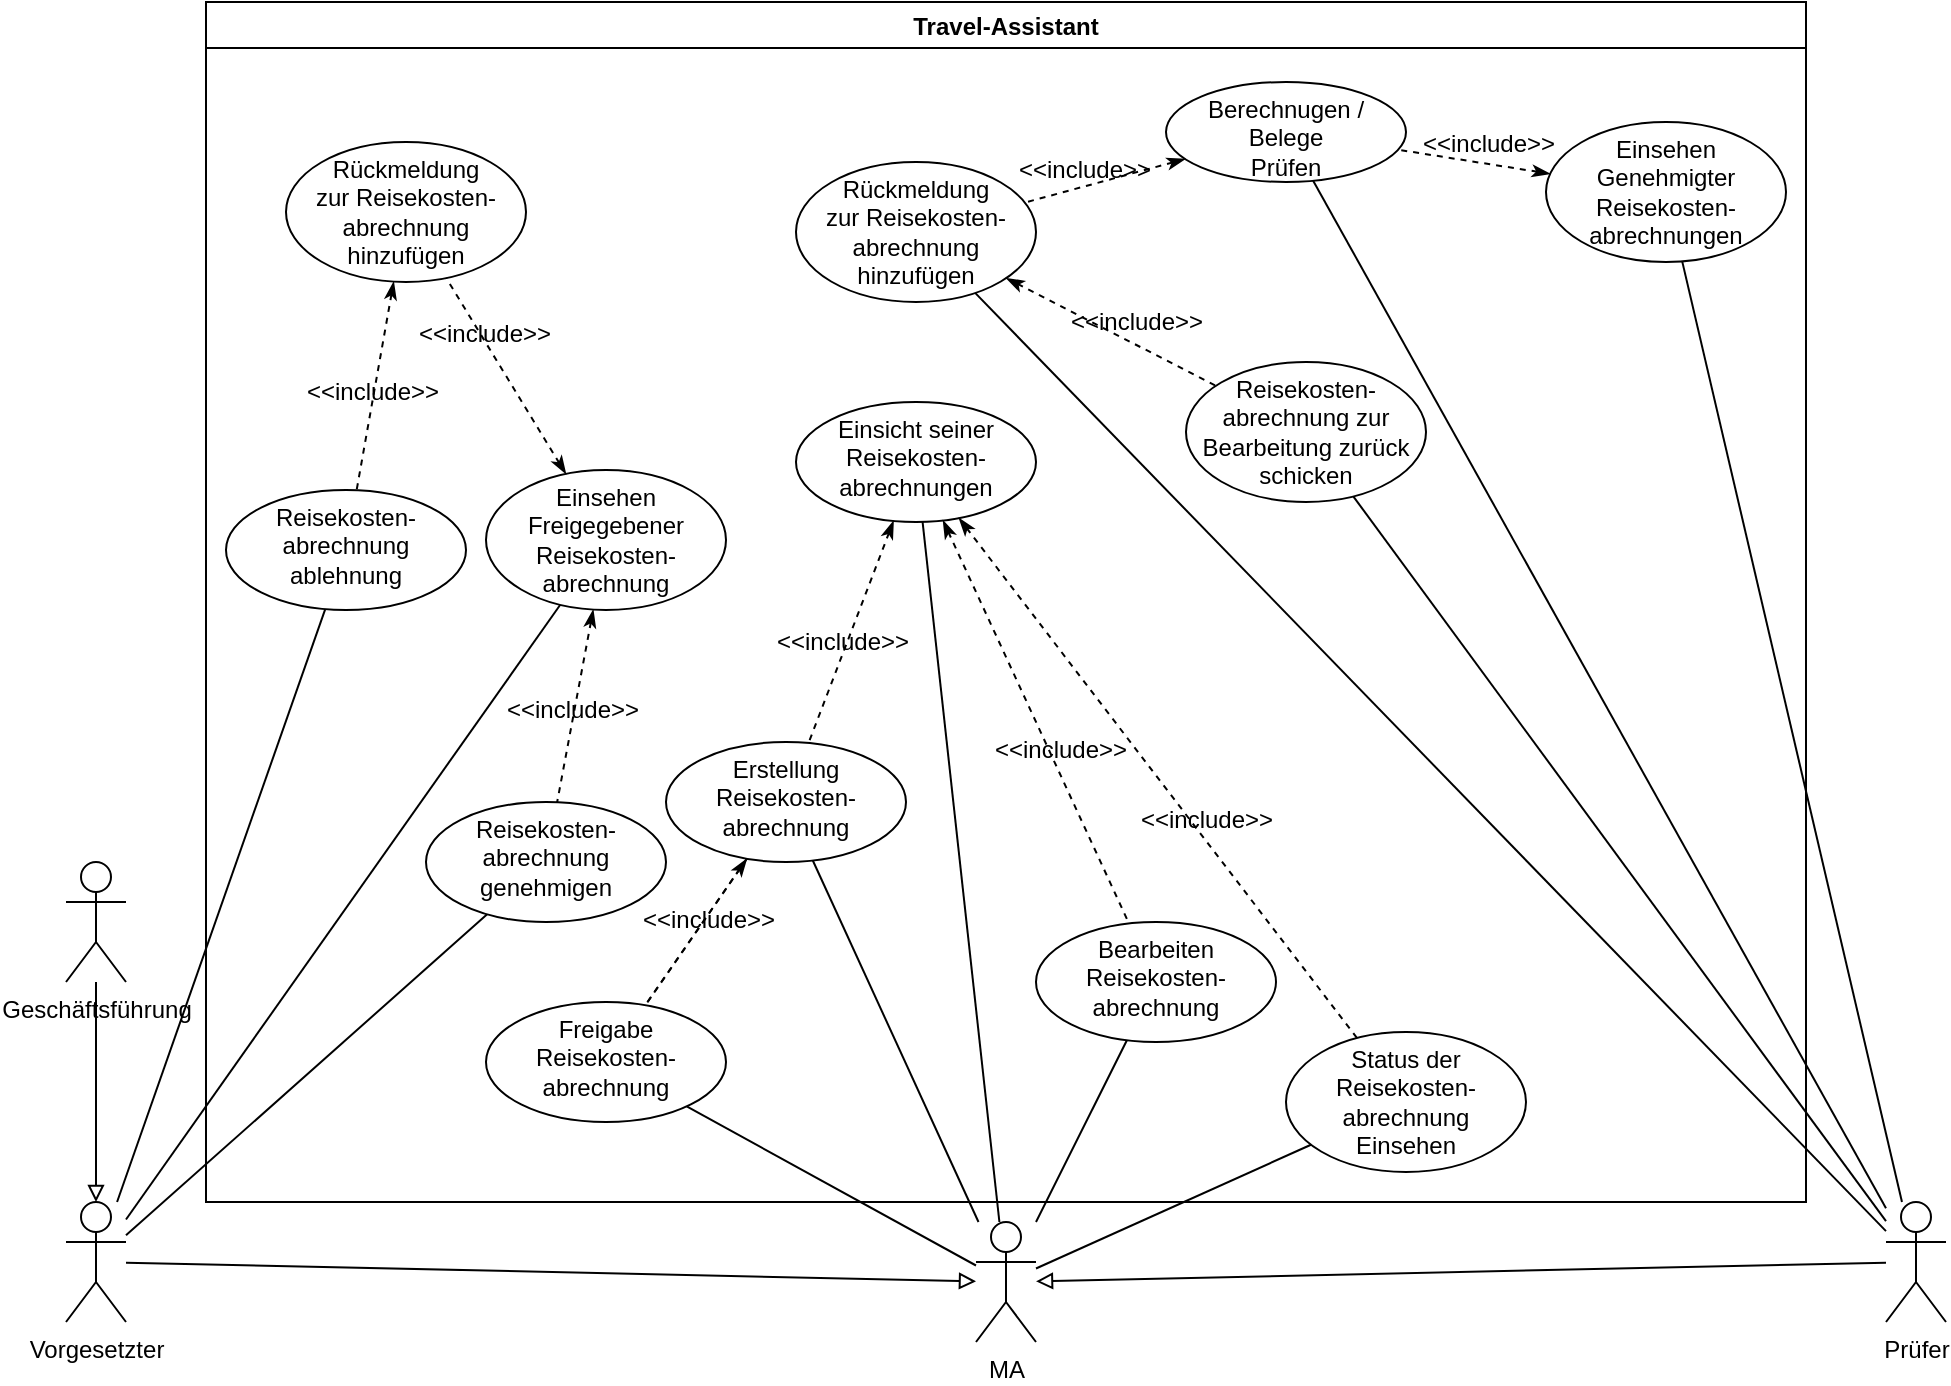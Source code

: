 <mxfile version="20.3.0" type="device"><diagram id="cajD-FGb1kDTuz6nXscE" name="Seite-1"><mxGraphModel dx="504" dy="1018" grid="1" gridSize="10" guides="1" tooltips="1" connect="1" arrows="1" fold="1" page="1" pageScale="1" pageWidth="1169" pageHeight="827" math="0" shadow="0"><root><mxCell id="0"/><mxCell id="1" parent="0"/><mxCell id="2ZF6ptOpIEEvym-gZNjq-12" value="" style="rounded=0;orthogonalLoop=1;jettySize=auto;html=1;endArrow=none;endFill=0;fontFamily=Arial;fontSize=12;labelBackgroundColor=none;" parent="1" source="2ZF6ptOpIEEvym-gZNjq-1" target="2ZF6ptOpIEEvym-gZNjq-11" edge="1"><mxGeometry relative="1" as="geometry"/></mxCell><mxCell id="2ZF6ptOpIEEvym-gZNjq-16" value="" style="edgeStyle=none;rounded=0;orthogonalLoop=1;jettySize=auto;html=1;endArrow=none;endFill=0;fontFamily=Arial;fontSize=12;labelBackgroundColor=none;" parent="1" source="2ZF6ptOpIEEvym-gZNjq-1" target="2ZF6ptOpIEEvym-gZNjq-15" edge="1"><mxGeometry relative="1" as="geometry"/></mxCell><mxCell id="2ZF6ptOpIEEvym-gZNjq-18" style="edgeStyle=none;rounded=0;orthogonalLoop=1;jettySize=auto;html=1;startArrow=none;startFill=0;endArrow=none;endFill=0;fontFamily=Arial;fontSize=12;labelBackgroundColor=none;" parent="1" source="2ZF6ptOpIEEvym-gZNjq-1" target="2ZF6ptOpIEEvym-gZNjq-13" edge="1"><mxGeometry relative="1" as="geometry"/></mxCell><mxCell id="2ZF6ptOpIEEvym-gZNjq-20" value="" style="edgeStyle=none;rounded=0;orthogonalLoop=1;jettySize=auto;html=1;startArrow=none;startFill=0;endArrow=none;endFill=0;fontFamily=Arial;fontSize=12;labelBackgroundColor=none;" parent="1" source="2ZF6ptOpIEEvym-gZNjq-1" target="2ZF6ptOpIEEvym-gZNjq-19" edge="1"><mxGeometry relative="1" as="geometry"/></mxCell><mxCell id="2ZF6ptOpIEEvym-gZNjq-50" style="edgeStyle=none;rounded=0;orthogonalLoop=1;jettySize=auto;html=1;startArrow=none;startFill=0;endArrow=none;endFill=0;fontFamily=Arial;fontSize=12;labelBackgroundColor=none;" parent="1" source="2ZF6ptOpIEEvym-gZNjq-1" target="2ZF6ptOpIEEvym-gZNjq-48" edge="1"><mxGeometry relative="1" as="geometry"/></mxCell><mxCell id="2ZF6ptOpIEEvym-gZNjq-22" value="" style="edgeStyle=none;rounded=0;orthogonalLoop=1;jettySize=auto;html=1;startArrow=none;startFill=0;endArrow=none;endFill=0;fontFamily=Arial;fontSize=12;labelBackgroundColor=none;" parent="1" source="2ZF6ptOpIEEvym-gZNjq-4" target="2ZF6ptOpIEEvym-gZNjq-21" edge="1"><mxGeometry relative="1" as="geometry"/></mxCell><mxCell id="2ZF6ptOpIEEvym-gZNjq-71" style="edgeStyle=none;rounded=0;orthogonalLoop=1;jettySize=auto;html=1;startArrow=none;startFill=0;endArrow=none;endFill=0;fontFamily=Arial;fontSize=12;labelBackgroundColor=none;" parent="1" source="2ZF6ptOpIEEvym-gZNjq-4" target="2ZF6ptOpIEEvym-gZNjq-70" edge="1"><mxGeometry relative="1" as="geometry"/></mxCell><mxCell id="2ZF6ptOpIEEvym-gZNjq-76" style="edgeStyle=none;rounded=0;orthogonalLoop=1;jettySize=auto;html=1;startArrow=none;startFill=0;endArrow=none;endFill=0;fontFamily=Arial;fontSize=12;labelBackgroundColor=none;" parent="1" source="2ZF6ptOpIEEvym-gZNjq-4" target="2ZF6ptOpIEEvym-gZNjq-69" edge="1"><mxGeometry relative="1" as="geometry"/></mxCell><mxCell id="MFESCSOZ6SqHmT5D4SGM-8" style="edgeStyle=none;rounded=0;orthogonalLoop=1;jettySize=auto;html=1;labelBackgroundColor=none;endArrow=block;endFill=0;fontFamily=Arial;fontSize=12;" parent="1" source="2ZF6ptOpIEEvym-gZNjq-4" target="2ZF6ptOpIEEvym-gZNjq-1" edge="1"><mxGeometry relative="1" as="geometry"/></mxCell><mxCell id="3" style="edgeStyle=none;html=1;endArrow=none;endFill=0;fontFamily=Arial;fontSize=12;labelBackgroundColor=none;" parent="1" source="2ZF6ptOpIEEvym-gZNjq-4" target="2ZF6ptOpIEEvym-gZNjq-65" edge="1"><mxGeometry relative="1" as="geometry"/></mxCell><mxCell id="2ZF6ptOpIEEvym-gZNjq-4" value="Prüfer" style="shape=umlActor;verticalLabelPosition=bottom;verticalAlign=top;html=1;fontFamily=Arial;fontSize=12;labelBackgroundColor=none;" parent="1" vertex="1"><mxGeometry x="2200" y="680" width="30" height="60" as="geometry"/></mxCell><mxCell id="2ZF6ptOpIEEvym-gZNjq-29" style="edgeStyle=none;rounded=0;orthogonalLoop=1;jettySize=auto;html=1;startArrow=none;startFill=0;endArrow=none;endFill=0;fontFamily=Arial;fontSize=12;labelBackgroundColor=none;" parent="1" source="2ZF6ptOpIEEvym-gZNjq-5" target="2ZF6ptOpIEEvym-gZNjq-23" edge="1"><mxGeometry relative="1" as="geometry"/></mxCell><mxCell id="2ZF6ptOpIEEvym-gZNjq-41" style="edgeStyle=none;rounded=0;orthogonalLoop=1;jettySize=auto;html=1;startArrow=none;startFill=0;endArrow=none;endFill=0;fontFamily=Arial;fontSize=12;labelBackgroundColor=none;" parent="1" source="2ZF6ptOpIEEvym-gZNjq-5" target="2ZF6ptOpIEEvym-gZNjq-36" edge="1"><mxGeometry relative="1" as="geometry"/></mxCell><mxCell id="MFESCSOZ6SqHmT5D4SGM-7" style="rounded=0;orthogonalLoop=1;jettySize=auto;html=1;labelBackgroundColor=none;endArrow=block;endFill=0;fontFamily=Arial;fontSize=12;" parent="1" source="2ZF6ptOpIEEvym-gZNjq-5" target="2ZF6ptOpIEEvym-gZNjq-1" edge="1"><mxGeometry relative="1" as="geometry"/></mxCell><mxCell id="2" style="edgeStyle=none;html=1;endArrow=none;endFill=0;fontFamily=Arial;fontSize=12;labelBackgroundColor=none;" parent="1" source="2ZF6ptOpIEEvym-gZNjq-5" target="2ZF6ptOpIEEvym-gZNjq-25" edge="1"><mxGeometry relative="1" as="geometry"/></mxCell><mxCell id="2ZF6ptOpIEEvym-gZNjq-5" value="Vorgesetzter" style="shape=umlActor;verticalLabelPosition=bottom;verticalAlign=top;html=1;fontFamily=Arial;fontSize=12;labelBackgroundColor=none;" parent="1" vertex="1"><mxGeometry x="1290" y="680" width="30" height="60" as="geometry"/></mxCell><mxCell id="2ZF6ptOpIEEvym-gZNjq-33" style="edgeStyle=none;rounded=0;orthogonalLoop=1;jettySize=auto;html=1;startArrow=none;startFill=0;endArrow=block;endFill=0;fontFamily=Arial;fontSize=12;labelBackgroundColor=none;" parent="1" source="2ZF6ptOpIEEvym-gZNjq-32" target="2ZF6ptOpIEEvym-gZNjq-5" edge="1"><mxGeometry relative="1" as="geometry"/></mxCell><mxCell id="2ZF6ptOpIEEvym-gZNjq-32" value="Geschäftsführung" style="shape=umlActor;verticalLabelPosition=bottom;verticalAlign=top;html=1;fontFamily=Arial;fontSize=12;labelBackgroundColor=none;" parent="1" vertex="1"><mxGeometry x="1290" y="510" width="30" height="60" as="geometry"/></mxCell><mxCell id="MFESCSOZ6SqHmT5D4SGM-2" value="Travel-Assistant" style="swimlane;fontFamily=Arial;fontSize=12;labelBackgroundColor=none;" parent="1" vertex="1"><mxGeometry x="1360" y="80" width="800" height="600" as="geometry"/></mxCell><mxCell id="2ZF6ptOpIEEvym-gZNjq-15" value="Einsicht seiner Reisekosten-abrechnungen" style="ellipse;whiteSpace=wrap;html=1;verticalAlign=top;fontFamily=Arial;fontSize=12;labelBackgroundColor=none;" parent="MFESCSOZ6SqHmT5D4SGM-2" vertex="1"><mxGeometry x="295" y="200" width="120" height="60" as="geometry"/></mxCell><mxCell id="2ZF6ptOpIEEvym-gZNjq-48" value="Status der&lt;br style=&quot;font-size: 12px;&quot;&gt;Reisekosten-abrechnung&lt;br style=&quot;font-size: 12px;&quot;&gt;Einsehen" style="ellipse;whiteSpace=wrap;html=1;verticalAlign=top;fontFamily=Arial;fontSize=12;labelBackgroundColor=none;" parent="MFESCSOZ6SqHmT5D4SGM-2" vertex="1"><mxGeometry x="540" y="515" width="120" height="70" as="geometry"/></mxCell><mxCell id="2ZF6ptOpIEEvym-gZNjq-57" value="" style="edgeStyle=none;rounded=0;orthogonalLoop=1;jettySize=auto;html=1;endArrow=none;endFill=0;startArrow=classicThin;startFill=1;dashed=1;fontFamily=Arial;fontSize=12;labelBackgroundColor=none;" parent="MFESCSOZ6SqHmT5D4SGM-2" source="2ZF6ptOpIEEvym-gZNjq-15" target="2ZF6ptOpIEEvym-gZNjq-48" edge="1"><mxGeometry relative="1" as="geometry"><mxPoint x="-806.697" y="511.383" as="sourcePoint"/><mxPoint x="-833.2" y="458.6" as="targetPoint"/><Array as="points"/></mxGeometry></mxCell><mxCell id="2ZF6ptOpIEEvym-gZNjq-58" value="&amp;lt;&amp;lt;include&amp;gt;&amp;gt;" style="edgeLabel;html=1;align=center;verticalAlign=middle;resizable=0;points=[];fontFamily=Arial;fontSize=12;labelBackgroundColor=none;" parent="2ZF6ptOpIEEvym-gZNjq-57" vertex="1" connectable="0"><mxGeometry x="0.246" y="2" relative="1" as="geometry"><mxPoint x="-2" y="-10" as="offset"/></mxGeometry></mxCell><mxCell id="2ZF6ptOpIEEvym-gZNjq-19" value="Bearbeiten&lt;br style=&quot;font-size: 12px;&quot;&gt;Reisekosten-abrechnung" style="ellipse;whiteSpace=wrap;html=1;verticalAlign=top;fontFamily=Arial;fontSize=12;labelBackgroundColor=none;" parent="MFESCSOZ6SqHmT5D4SGM-2" vertex="1"><mxGeometry x="415" y="460" width="120" height="60" as="geometry"/></mxCell><mxCell id="2ZF6ptOpIEEvym-gZNjq-59" value="" style="edgeStyle=none;rounded=0;orthogonalLoop=1;jettySize=auto;html=1;endArrow=none;endFill=0;startArrow=classicThin;startFill=1;dashed=1;fontFamily=Arial;fontSize=12;labelBackgroundColor=none;" parent="MFESCSOZ6SqHmT5D4SGM-2" source="2ZF6ptOpIEEvym-gZNjq-15" target="2ZF6ptOpIEEvym-gZNjq-19" edge="1"><mxGeometry relative="1" as="geometry"><mxPoint x="-792.753" y="195.136" as="sourcePoint"/><mxPoint x="-833.793" y="227.091" as="targetPoint"/><Array as="points"/></mxGeometry></mxCell><mxCell id="2ZF6ptOpIEEvym-gZNjq-60" value="&amp;lt;&amp;lt;include&amp;gt;&amp;gt;" style="edgeLabel;html=1;align=center;verticalAlign=middle;resizable=0;points=[];fontFamily=Arial;fontSize=12;labelBackgroundColor=none;" parent="2ZF6ptOpIEEvym-gZNjq-59" vertex="1" connectable="0"><mxGeometry x="0.246" y="2" relative="1" as="geometry"><mxPoint x="-2" y="-10" as="offset"/></mxGeometry></mxCell><mxCell id="2ZF6ptOpIEEvym-gZNjq-13" value="Freigabe&lt;br style=&quot;font-size: 12px;&quot;&gt;Reisekosten-abrechnung" style="ellipse;whiteSpace=wrap;html=1;verticalAlign=top;fontFamily=Arial;fontSize=12;labelBackgroundColor=none;" parent="MFESCSOZ6SqHmT5D4SGM-2" vertex="1"><mxGeometry x="140" y="500" width="120" height="60" as="geometry"/></mxCell><mxCell id="2ZF6ptOpIEEvym-gZNjq-14" value="" style="edgeStyle=none;rounded=0;orthogonalLoop=1;jettySize=auto;html=1;endArrow=none;endFill=0;startArrow=classicThin;startFill=1;dashed=1;fontFamily=Arial;fontSize=12;labelBackgroundColor=none;" parent="MFESCSOZ6SqHmT5D4SGM-2" source="2ZF6ptOpIEEvym-gZNjq-11" target="2ZF6ptOpIEEvym-gZNjq-13" edge="1"><mxGeometry relative="1" as="geometry"/></mxCell><mxCell id="2ZF6ptOpIEEvym-gZNjq-62" value="" style="edgeStyle=none;rounded=0;orthogonalLoop=1;jettySize=auto;html=1;endArrow=none;endFill=0;startArrow=none;startFill=1;dashed=1;fontFamily=Arial;fontSize=12;labelBackgroundColor=none;" parent="MFESCSOZ6SqHmT5D4SGM-2" source="2ZF6ptOpIEEvym-gZNjq-11" target="2ZF6ptOpIEEvym-gZNjq-13" edge="1"><mxGeometry relative="1" as="geometry"><mxPoint x="-782.753" y="205.136" as="sourcePoint"/><mxPoint x="-823.793" y="237.091" as="targetPoint"/><Array as="points"/></mxGeometry></mxCell><mxCell id="2ZF6ptOpIEEvym-gZNjq-63" value="&amp;lt;&amp;lt;include&amp;gt;&amp;gt;" style="edgeLabel;html=1;align=center;verticalAlign=middle;resizable=0;points=[];fontFamily=Arial;fontSize=12;labelBackgroundColor=none;" parent="2ZF6ptOpIEEvym-gZNjq-62" vertex="1" connectable="0"><mxGeometry x="0.246" y="2" relative="1" as="geometry"><mxPoint x="10" y="-16" as="offset"/></mxGeometry></mxCell><mxCell id="2ZF6ptOpIEEvym-gZNjq-11" value="Erstellung&lt;br style=&quot;font-size: 12px;&quot;&gt;Reisekosten- abrechnung" style="ellipse;whiteSpace=wrap;html=1;verticalAlign=top;fontFamily=Arial;fontSize=12;labelBackgroundColor=none;" parent="MFESCSOZ6SqHmT5D4SGM-2" vertex="1"><mxGeometry x="230" y="370" width="120" height="60" as="geometry"/></mxCell><mxCell id="MFESCSOZ6SqHmT5D4SGM-4" value="&lt;span style=&quot;color: rgb(0, 0, 0); font-size: 12px; font-style: normal; font-variant-ligatures: normal; font-variant-caps: normal; font-weight: 400; letter-spacing: normal; orphans: 2; text-align: center; text-indent: 0px; text-transform: none; widows: 2; word-spacing: 0px; -webkit-text-stroke-width: 0px; text-decoration-thickness: initial; text-decoration-style: initial; text-decoration-color: initial; float: none; display: inline !important;&quot;&gt;&amp;lt;&amp;lt;include&amp;gt;&amp;gt;&lt;/span&gt;" style="edgeStyle=none;rounded=0;orthogonalLoop=1;jettySize=auto;html=1;endArrow=none;endFill=0;startArrow=classicThin;startFill=1;dashed=1;fontFamily=Arial;fontSize=12;labelBackgroundColor=none;" parent="MFESCSOZ6SqHmT5D4SGM-2" source="2ZF6ptOpIEEvym-gZNjq-15" target="2ZF6ptOpIEEvym-gZNjq-11" edge="1"><mxGeometry x="0.114" y="-2" relative="1" as="geometry"><mxPoint x="1778.276" y="440.86" as="sourcePoint"/><mxPoint x="1616.738" y="603.143" as="targetPoint"/><Array as="points"/><mxPoint as="offset"/></mxGeometry></mxCell><mxCell id="2ZF6ptOpIEEvym-gZNjq-36" value="Reisekosten-abrechnung&lt;br style=&quot;font-size: 12px;&quot;&gt;ablehnung" style="ellipse;whiteSpace=wrap;html=1;verticalAlign=top;fontFamily=Arial;fontSize=12;labelBackgroundColor=none;" parent="MFESCSOZ6SqHmT5D4SGM-2" vertex="1"><mxGeometry x="10" y="244" width="120" height="60" as="geometry"/></mxCell><mxCell id="2ZF6ptOpIEEvym-gZNjq-43" value="Rückmeldung&lt;br style=&quot;font-size: 12px;&quot;&gt;zur Reisekosten-abrechnung hinzufügen" style="ellipse;whiteSpace=wrap;html=1;verticalAlign=top;fontFamily=Arial;fontSize=12;labelBackgroundColor=none;" parent="MFESCSOZ6SqHmT5D4SGM-2" vertex="1"><mxGeometry x="40" y="70" width="120" height="70" as="geometry"/></mxCell><mxCell id="2ZF6ptOpIEEvym-gZNjq-39" value="" style="edgeStyle=none;rounded=0;orthogonalLoop=1;jettySize=auto;html=1;endArrow=none;endFill=0;startArrow=classicThin;startFill=1;dashed=1;fontFamily=Arial;fontSize=12;labelBackgroundColor=none;" parent="MFESCSOZ6SqHmT5D4SGM-2" source="2ZF6ptOpIEEvym-gZNjq-43" target="2ZF6ptOpIEEvym-gZNjq-36" edge="1"><mxGeometry relative="1" as="geometry"><mxPoint x="366.93" y="1010.046" as="sourcePoint"/><mxPoint x="362.535" y="959.973" as="targetPoint"/><Array as="points"/></mxGeometry></mxCell><mxCell id="2ZF6ptOpIEEvym-gZNjq-40" value="&amp;lt;&amp;lt;include&amp;gt;&amp;gt;" style="edgeLabel;html=1;align=center;verticalAlign=middle;resizable=0;points=[];fontFamily=Arial;fontSize=12;labelBackgroundColor=none;" parent="2ZF6ptOpIEEvym-gZNjq-39" vertex="1" connectable="0"><mxGeometry x="0.246" y="2" relative="1" as="geometry"><mxPoint x="-2" y="-10" as="offset"/></mxGeometry></mxCell><mxCell id="2ZF6ptOpIEEvym-gZNjq-25" value="Einsehen Freigegebener Reisekosten-abrechnung" style="ellipse;whiteSpace=wrap;html=1;verticalAlign=top;fontFamily=Arial;fontSize=12;labelBackgroundColor=none;" parent="MFESCSOZ6SqHmT5D4SGM-2" vertex="1"><mxGeometry x="140" y="234" width="120" height="70" as="geometry"/></mxCell><mxCell id="2ZF6ptOpIEEvym-gZNjq-44" value="" style="edgeStyle=none;rounded=0;orthogonalLoop=1;jettySize=auto;html=1;endArrow=none;endFill=0;startArrow=classicThin;startFill=1;dashed=1;fontFamily=Arial;fontSize=12;labelBackgroundColor=none;" parent="MFESCSOZ6SqHmT5D4SGM-2" source="2ZF6ptOpIEEvym-gZNjq-25" target="2ZF6ptOpIEEvym-gZNjq-43" edge="1"><mxGeometry relative="1" as="geometry"><mxPoint x="549.948" y="1030.699" as="sourcePoint"/><mxPoint x="337.427" y="948.376" as="targetPoint"/><Array as="points"/></mxGeometry></mxCell><mxCell id="2ZF6ptOpIEEvym-gZNjq-45" value="&amp;lt;&amp;lt;include&amp;gt;&amp;gt;" style="edgeLabel;html=1;align=center;verticalAlign=middle;resizable=0;points=[];fontFamily=Arial;fontSize=12;labelBackgroundColor=none;" parent="2ZF6ptOpIEEvym-gZNjq-44" vertex="1" connectable="0"><mxGeometry x="0.246" y="2" relative="1" as="geometry"><mxPoint x="-2" y="-10" as="offset"/></mxGeometry></mxCell><mxCell id="2ZF6ptOpIEEvym-gZNjq-23" value="Reisekosten-abrechnung&lt;br style=&quot;font-size: 12px;&quot;&gt;genehmigen" style="ellipse;whiteSpace=wrap;html=1;verticalAlign=top;fontFamily=Arial;fontSize=12;labelBackgroundColor=none;" parent="MFESCSOZ6SqHmT5D4SGM-2" vertex="1"><mxGeometry x="110" y="400" width="120" height="60" as="geometry"/></mxCell><mxCell id="2ZF6ptOpIEEvym-gZNjq-27" value="" style="edgeStyle=none;rounded=0;orthogonalLoop=1;jettySize=auto;html=1;endArrow=none;endFill=0;startArrow=classicThin;startFill=1;dashed=1;fontFamily=Arial;fontSize=12;labelBackgroundColor=none;" parent="MFESCSOZ6SqHmT5D4SGM-2" source="2ZF6ptOpIEEvym-gZNjq-25" target="2ZF6ptOpIEEvym-gZNjq-23" edge="1"><mxGeometry relative="1" as="geometry"><mxPoint x="260" y="750.0" as="sourcePoint"/><mxPoint x="280" y="1020" as="targetPoint"/><Array as="points"/></mxGeometry></mxCell><mxCell id="2ZF6ptOpIEEvym-gZNjq-28" value="&amp;lt;&amp;lt;include&amp;gt;&amp;gt;" style="edgeLabel;html=1;align=center;verticalAlign=middle;resizable=0;points=[];fontFamily=Arial;fontSize=12;labelBackgroundColor=none;" parent="2ZF6ptOpIEEvym-gZNjq-27" vertex="1" connectable="0"><mxGeometry x="0.246" y="2" relative="1" as="geometry"><mxPoint x="-2" y="-10" as="offset"/></mxGeometry></mxCell><mxCell id="2ZF6ptOpIEEvym-gZNjq-65" value="Berechnugen / Belege&lt;br style=&quot;font-size: 12px;&quot;&gt;Prüfen" style="ellipse;whiteSpace=wrap;html=1;verticalAlign=top;fontFamily=Arial;fontSize=12;labelBackgroundColor=none;" parent="MFESCSOZ6SqHmT5D4SGM-2" vertex="1"><mxGeometry x="480" y="40" width="120" height="50" as="geometry"/></mxCell><mxCell id="2ZF6ptOpIEEvym-gZNjq-70" value="Reisekosten-abrechnung zur Bearbeitung zurück schicken" style="ellipse;whiteSpace=wrap;html=1;verticalAlign=top;fontFamily=Arial;fontSize=12;labelBackgroundColor=none;" parent="MFESCSOZ6SqHmT5D4SGM-2" vertex="1"><mxGeometry x="490" y="180" width="120" height="70" as="geometry"/></mxCell><mxCell id="2ZF6ptOpIEEvym-gZNjq-69" value="Rückmeldung&lt;br style=&quot;font-size: 12px;&quot;&gt;zur Reisekosten-abrechnung hinzufügen" style="ellipse;whiteSpace=wrap;html=1;verticalAlign=top;fontFamily=Arial;fontSize=12;labelBackgroundColor=none;" parent="MFESCSOZ6SqHmT5D4SGM-2" vertex="1"><mxGeometry x="295" y="80" width="120" height="70" as="geometry"/></mxCell><mxCell id="2ZF6ptOpIEEvym-gZNjq-72" value="" style="edgeStyle=none;rounded=0;orthogonalLoop=1;jettySize=auto;html=1;endArrow=none;endFill=0;startArrow=classicThin;startFill=1;dashed=1;fontFamily=Arial;fontSize=12;labelBackgroundColor=none;" parent="MFESCSOZ6SqHmT5D4SGM-2" source="2ZF6ptOpIEEvym-gZNjq-69" target="2ZF6ptOpIEEvym-gZNjq-70" edge="1"><mxGeometry relative="1" as="geometry"><mxPoint x="520" y="1050" as="sourcePoint"/><mxPoint x="520" y="1000" as="targetPoint"/><Array as="points"/></mxGeometry></mxCell><mxCell id="2ZF6ptOpIEEvym-gZNjq-73" value="&amp;lt;&amp;lt;include&amp;gt;&amp;gt;" style="edgeLabel;html=1;align=center;verticalAlign=middle;resizable=0;points=[];fontFamily=Arial;fontSize=12;labelBackgroundColor=none;" parent="2ZF6ptOpIEEvym-gZNjq-72" vertex="1" connectable="0"><mxGeometry x="0.246" y="2" relative="1" as="geometry"><mxPoint x="-2" y="-10" as="offset"/></mxGeometry></mxCell><mxCell id="2ZF6ptOpIEEvym-gZNjq-74" value="" style="edgeStyle=none;rounded=0;orthogonalLoop=1;jettySize=auto;html=1;endArrow=none;endFill=0;startArrow=classicThin;startFill=1;dashed=1;fontFamily=Arial;fontSize=12;labelBackgroundColor=none;" parent="MFESCSOZ6SqHmT5D4SGM-2" source="2ZF6ptOpIEEvym-gZNjq-65" target="2ZF6ptOpIEEvym-gZNjq-69" edge="1"><mxGeometry relative="1" as="geometry"><mxPoint x="530" y="1060" as="sourcePoint"/><mxPoint x="530" y="1010" as="targetPoint"/><Array as="points"/></mxGeometry></mxCell><mxCell id="2ZF6ptOpIEEvym-gZNjq-75" value="&amp;lt;&amp;lt;include&amp;gt;&amp;gt;" style="edgeLabel;html=1;align=center;verticalAlign=middle;resizable=0;points=[];fontFamily=Arial;fontSize=12;labelBackgroundColor=none;" parent="2ZF6ptOpIEEvym-gZNjq-74" vertex="1" connectable="0"><mxGeometry x="0.246" y="2" relative="1" as="geometry"><mxPoint x="-2" y="-10" as="offset"/></mxGeometry></mxCell><mxCell id="2ZF6ptOpIEEvym-gZNjq-21" value="Einsehen&lt;br style=&quot;font-size: 12px;&quot;&gt;Genehmigter&lt;br style=&quot;font-size: 12px;&quot;&gt;Reisekosten-abrechnungen" style="ellipse;whiteSpace=wrap;html=1;verticalAlign=top;fontFamily=Arial;fontSize=12;labelBackgroundColor=none;" parent="MFESCSOZ6SqHmT5D4SGM-2" vertex="1"><mxGeometry x="670" y="60" width="120" height="70" as="geometry"/></mxCell><mxCell id="2ZF6ptOpIEEvym-gZNjq-67" value="" style="edgeStyle=none;rounded=0;orthogonalLoop=1;jettySize=auto;html=1;endArrow=none;endFill=0;startArrow=classicThin;startFill=1;dashed=1;fontFamily=Arial;fontSize=12;labelBackgroundColor=none;" parent="MFESCSOZ6SqHmT5D4SGM-2" source="2ZF6ptOpIEEvym-gZNjq-21" target="2ZF6ptOpIEEvym-gZNjq-65" edge="1"><mxGeometry relative="1" as="geometry"><mxPoint x="563.324" y="1051.379" as="sourcePoint"/><mxPoint x="536.8" y="998.6" as="targetPoint"/><Array as="points"/></mxGeometry></mxCell><mxCell id="2ZF6ptOpIEEvym-gZNjq-68" value="&amp;lt;&amp;lt;include&amp;gt;&amp;gt;" style="edgeLabel;html=1;align=center;verticalAlign=middle;resizable=0;points=[];fontFamily=Arial;fontSize=12;labelBackgroundColor=none;" parent="2ZF6ptOpIEEvym-gZNjq-67" vertex="1" connectable="0"><mxGeometry x="0.246" y="2" relative="1" as="geometry"><mxPoint x="16" y="-10" as="offset"/></mxGeometry></mxCell><mxCell id="2ZF6ptOpIEEvym-gZNjq-1" value="MA" style="shape=umlActor;verticalLabelPosition=bottom;verticalAlign=top;html=1;fontFamily=Arial;fontSize=12;labelBackgroundColor=none;" parent="1" vertex="1"><mxGeometry x="1745" y="690" width="30" height="60" as="geometry"/></mxCell></root></mxGraphModel></diagram></mxfile>